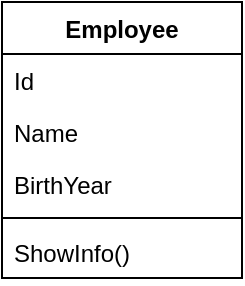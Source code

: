 <mxfile version="22.0.2" type="device">
  <diagram name="Seite-1" id="kZQXVH8QlhrG4RQYyCg0">
    <mxGraphModel dx="182" dy="228" grid="1" gridSize="10" guides="1" tooltips="1" connect="1" arrows="1" fold="1" page="1" pageScale="1" pageWidth="827" pageHeight="1169" math="0" shadow="0">
      <root>
        <mxCell id="0" />
        <mxCell id="1" parent="0" />
        <mxCell id="yyEgGipwIreSFUtOf5oX-6" value="Employee" style="swimlane;fontStyle=1;align=center;verticalAlign=top;childLayout=stackLayout;horizontal=1;startSize=26;horizontalStack=0;resizeParent=1;resizeParentMax=0;resizeLast=0;collapsible=1;marginBottom=0;whiteSpace=wrap;html=1;" vertex="1" parent="1">
          <mxGeometry x="190" y="280" width="120" height="138" as="geometry" />
        </mxCell>
        <mxCell id="yyEgGipwIreSFUtOf5oX-3" value="Id" style="text;strokeColor=none;fillColor=none;align=left;verticalAlign=top;spacingLeft=4;spacingRight=4;overflow=hidden;rotatable=0;points=[[0,0.5],[1,0.5]];portConstraint=eastwest;whiteSpace=wrap;html=1;" vertex="1" parent="yyEgGipwIreSFUtOf5oX-6">
          <mxGeometry y="26" width="120" height="26" as="geometry" />
        </mxCell>
        <mxCell id="yyEgGipwIreSFUtOf5oX-2" value="Name" style="text;strokeColor=none;fillColor=none;align=left;verticalAlign=top;spacingLeft=4;spacingRight=4;overflow=hidden;rotatable=0;points=[[0,0.5],[1,0.5]];portConstraint=eastwest;whiteSpace=wrap;html=1;" vertex="1" parent="yyEgGipwIreSFUtOf5oX-6">
          <mxGeometry y="52" width="120" height="26" as="geometry" />
        </mxCell>
        <mxCell id="yyEgGipwIreSFUtOf5oX-10" value="BirthYear" style="text;strokeColor=none;fillColor=none;align=left;verticalAlign=top;spacingLeft=4;spacingRight=4;overflow=hidden;rotatable=0;points=[[0,0.5],[1,0.5]];portConstraint=eastwest;whiteSpace=wrap;html=1;" vertex="1" parent="yyEgGipwIreSFUtOf5oX-6">
          <mxGeometry y="78" width="120" height="26" as="geometry" />
        </mxCell>
        <mxCell id="yyEgGipwIreSFUtOf5oX-8" value="" style="line;strokeWidth=1;fillColor=none;align=left;verticalAlign=middle;spacingTop=-1;spacingLeft=3;spacingRight=3;rotatable=0;labelPosition=right;points=[];portConstraint=eastwest;strokeColor=inherit;" vertex="1" parent="yyEgGipwIreSFUtOf5oX-6">
          <mxGeometry y="104" width="120" height="8" as="geometry" />
        </mxCell>
        <mxCell id="yyEgGipwIreSFUtOf5oX-5" value="ShowInfo()" style="text;strokeColor=none;fillColor=none;align=left;verticalAlign=top;spacingLeft=4;spacingRight=4;overflow=hidden;rotatable=0;points=[[0,0.5],[1,0.5]];portConstraint=eastwest;whiteSpace=wrap;html=1;" vertex="1" parent="yyEgGipwIreSFUtOf5oX-6">
          <mxGeometry y="112" width="120" height="26" as="geometry" />
        </mxCell>
      </root>
    </mxGraphModel>
  </diagram>
</mxfile>
